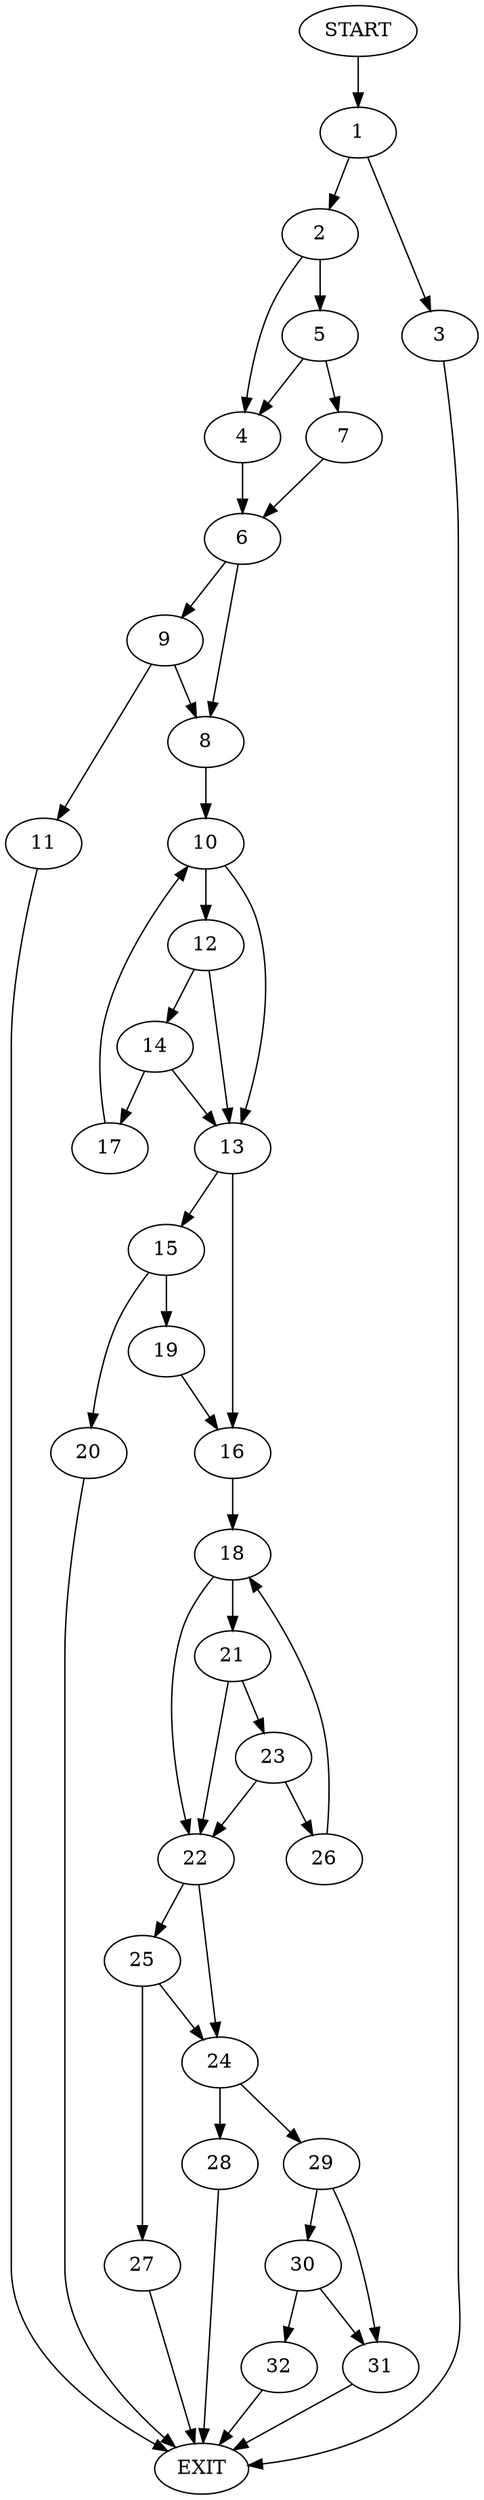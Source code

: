 digraph {
0 [label="START"]
33 [label="EXIT"]
0 -> 1
1 -> 2
1 -> 3
2 -> 4
2 -> 5
3 -> 33
4 -> 6
5 -> 7
5 -> 4
7 -> 6
6 -> 8
6 -> 9
8 -> 10
9 -> 8
9 -> 11
11 -> 33
10 -> 12
10 -> 13
12 -> 14
12 -> 13
13 -> 15
13 -> 16
14 -> 17
14 -> 13
17 -> 10
16 -> 18
15 -> 19
15 -> 20
19 -> 16
20 -> 33
18 -> 21
18 -> 22
21 -> 22
21 -> 23
22 -> 24
22 -> 25
23 -> 22
23 -> 26
26 -> 18
25 -> 27
25 -> 24
24 -> 28
24 -> 29
27 -> 33
29 -> 30
29 -> 31
28 -> 33
31 -> 33
30 -> 32
30 -> 31
32 -> 33
}
